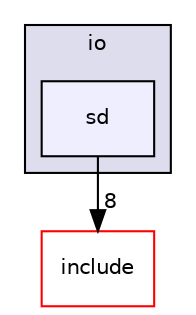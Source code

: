 digraph "D:/Pool/eclipse-workspace_aarch64/newspace/raspiOS/src/io/sd" {
  compound=true
  node [ fontsize="10", fontname="Helvetica"];
  edge [ labelfontsize="10", labelfontname="Helvetica"];
  subgraph clusterdir_c184e51c84f2c3f0345bbc8a0d75d3e1 {
    graph [ bgcolor="#ddddee", pencolor="black", label="io" fontname="Helvetica", fontsize="10", URL="dir_c184e51c84f2c3f0345bbc8a0d75d3e1.html"]
  dir_8472fd655a944cd810f7433d715f3abd [shape=box, label="sd", style="filled", fillcolor="#eeeeff", pencolor="black", URL="dir_8472fd655a944cd810f7433d715f3abd.html"];
  }
  dir_d44c64559bbebec7f509842c48db8b23 [shape=box label="include" fillcolor="white" style="filled" color="red" URL="dir_d44c64559bbebec7f509842c48db8b23.html"];
  dir_8472fd655a944cd810f7433d715f3abd->dir_d44c64559bbebec7f509842c48db8b23 [headlabel="8", labeldistance=1.5 headhref="dir_000042_000000.html"];
}
